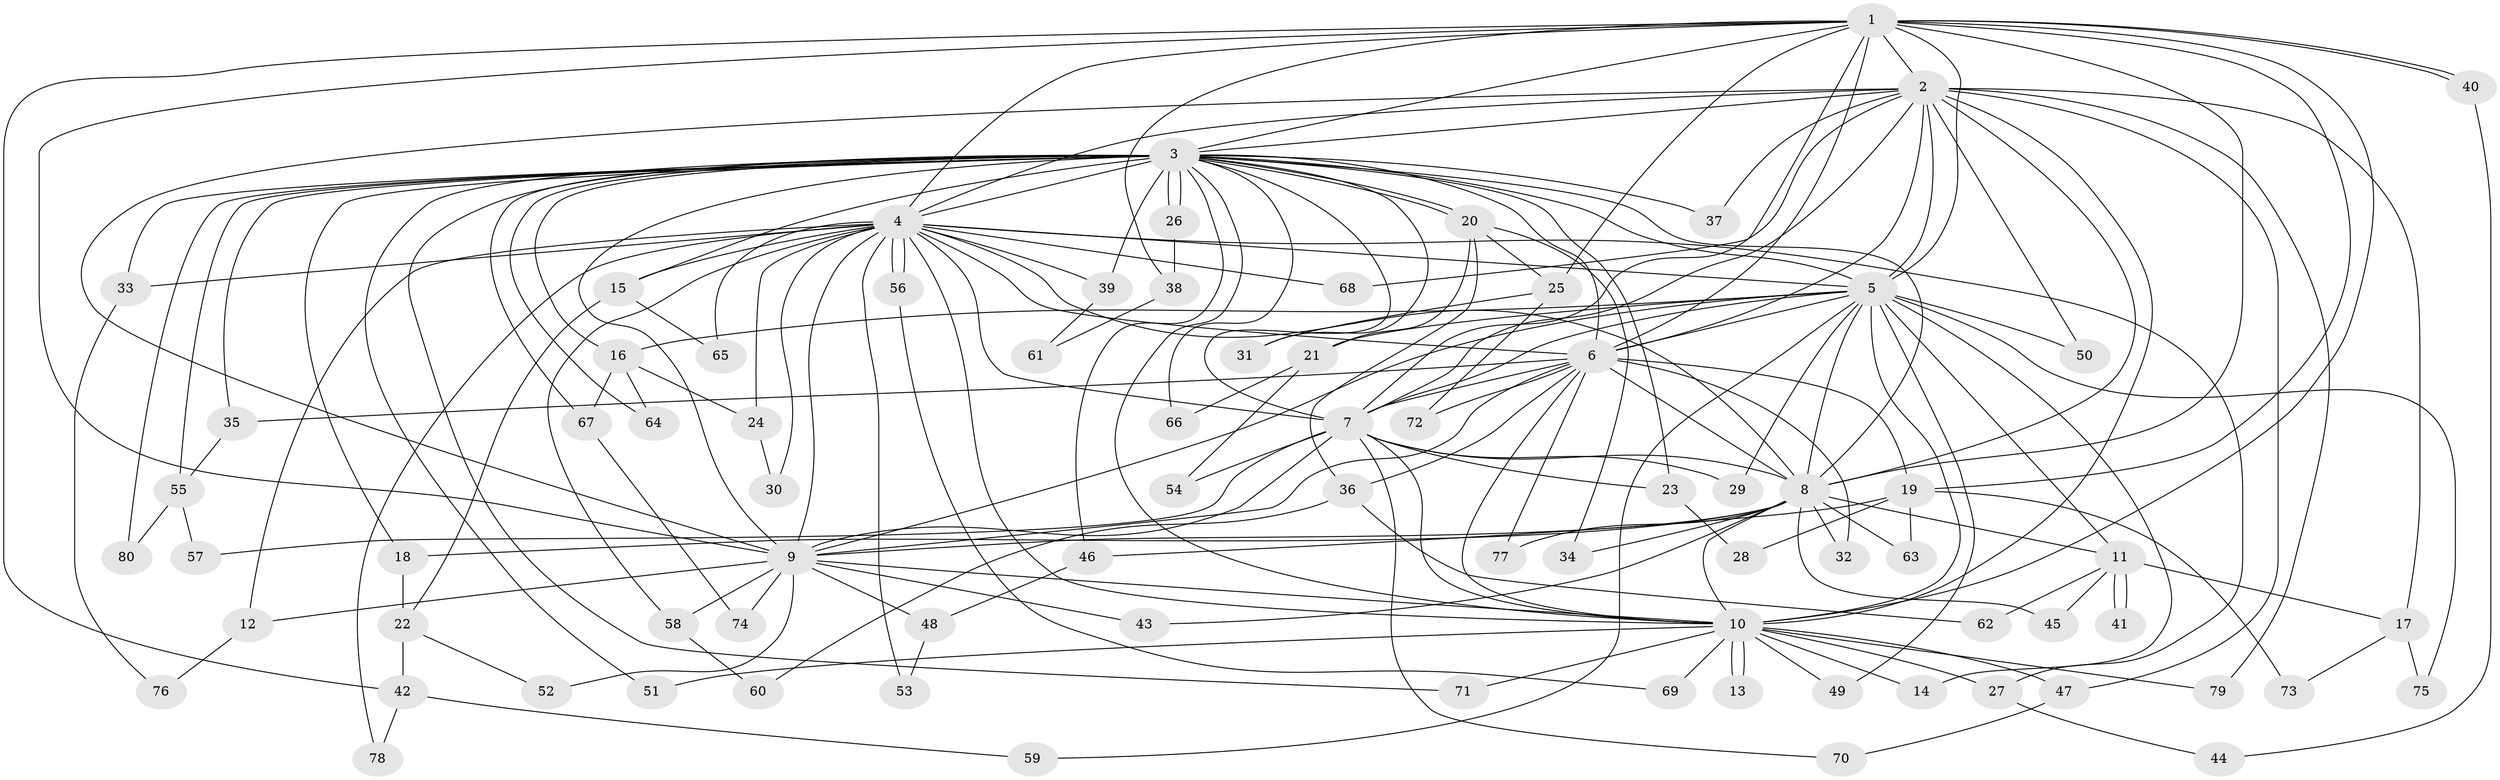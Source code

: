 // coarse degree distribution, {12: 0.04, 16: 0.02, 24: 0.02, 17: 0.04, 11: 0.02, 15: 0.02, 6: 0.02, 3: 0.1, 1: 0.06, 2: 0.44, 8: 0.02, 5: 0.06, 4: 0.12, 7: 0.02}
// Generated by graph-tools (version 1.1) at 2025/49/03/04/25 22:49:43]
// undirected, 80 vertices, 185 edges
graph export_dot {
  node [color=gray90,style=filled];
  1;
  2;
  3;
  4;
  5;
  6;
  7;
  8;
  9;
  10;
  11;
  12;
  13;
  14;
  15;
  16;
  17;
  18;
  19;
  20;
  21;
  22;
  23;
  24;
  25;
  26;
  27;
  28;
  29;
  30;
  31;
  32;
  33;
  34;
  35;
  36;
  37;
  38;
  39;
  40;
  41;
  42;
  43;
  44;
  45;
  46;
  47;
  48;
  49;
  50;
  51;
  52;
  53;
  54;
  55;
  56;
  57;
  58;
  59;
  60;
  61;
  62;
  63;
  64;
  65;
  66;
  67;
  68;
  69;
  70;
  71;
  72;
  73;
  74;
  75;
  76;
  77;
  78;
  79;
  80;
  1 -- 2;
  1 -- 3;
  1 -- 4;
  1 -- 5;
  1 -- 6;
  1 -- 7;
  1 -- 8;
  1 -- 9;
  1 -- 10;
  1 -- 19;
  1 -- 25;
  1 -- 38;
  1 -- 40;
  1 -- 40;
  1 -- 42;
  2 -- 3;
  2 -- 4;
  2 -- 5;
  2 -- 6;
  2 -- 7;
  2 -- 8;
  2 -- 9;
  2 -- 10;
  2 -- 17;
  2 -- 37;
  2 -- 47;
  2 -- 50;
  2 -- 68;
  2 -- 79;
  3 -- 4;
  3 -- 5;
  3 -- 6;
  3 -- 7;
  3 -- 8;
  3 -- 9;
  3 -- 10;
  3 -- 15;
  3 -- 16;
  3 -- 18;
  3 -- 20;
  3 -- 20;
  3 -- 23;
  3 -- 26;
  3 -- 26;
  3 -- 31;
  3 -- 33;
  3 -- 35;
  3 -- 37;
  3 -- 39;
  3 -- 46;
  3 -- 51;
  3 -- 55;
  3 -- 64;
  3 -- 66;
  3 -- 67;
  3 -- 71;
  3 -- 80;
  4 -- 5;
  4 -- 6;
  4 -- 7;
  4 -- 8;
  4 -- 9;
  4 -- 10;
  4 -- 12;
  4 -- 15;
  4 -- 24;
  4 -- 27;
  4 -- 30;
  4 -- 33;
  4 -- 39;
  4 -- 53;
  4 -- 56;
  4 -- 56;
  4 -- 58;
  4 -- 65;
  4 -- 68;
  4 -- 78;
  5 -- 6;
  5 -- 7;
  5 -- 8;
  5 -- 9;
  5 -- 10;
  5 -- 11;
  5 -- 14;
  5 -- 16;
  5 -- 21;
  5 -- 29;
  5 -- 49;
  5 -- 50;
  5 -- 59;
  5 -- 75;
  6 -- 7;
  6 -- 8;
  6 -- 9;
  6 -- 10;
  6 -- 19;
  6 -- 32;
  6 -- 35;
  6 -- 36;
  6 -- 72;
  6 -- 77;
  7 -- 8;
  7 -- 9;
  7 -- 10;
  7 -- 23;
  7 -- 29;
  7 -- 54;
  7 -- 57;
  7 -- 70;
  8 -- 9;
  8 -- 10;
  8 -- 11;
  8 -- 18;
  8 -- 32;
  8 -- 34;
  8 -- 43;
  8 -- 45;
  8 -- 63;
  8 -- 77;
  9 -- 10;
  9 -- 12;
  9 -- 43;
  9 -- 48;
  9 -- 52;
  9 -- 58;
  9 -- 74;
  10 -- 13;
  10 -- 13;
  10 -- 14;
  10 -- 27;
  10 -- 47;
  10 -- 49;
  10 -- 51;
  10 -- 69;
  10 -- 71;
  10 -- 79;
  11 -- 17;
  11 -- 41;
  11 -- 41;
  11 -- 45;
  11 -- 62;
  12 -- 76;
  15 -- 22;
  15 -- 65;
  16 -- 24;
  16 -- 64;
  16 -- 67;
  17 -- 73;
  17 -- 75;
  18 -- 22;
  19 -- 28;
  19 -- 46;
  19 -- 63;
  19 -- 73;
  20 -- 21;
  20 -- 25;
  20 -- 34;
  20 -- 36;
  21 -- 54;
  21 -- 66;
  22 -- 42;
  22 -- 52;
  23 -- 28;
  24 -- 30;
  25 -- 31;
  25 -- 72;
  26 -- 38;
  27 -- 44;
  33 -- 76;
  35 -- 55;
  36 -- 60;
  36 -- 62;
  38 -- 61;
  39 -- 61;
  40 -- 44;
  42 -- 59;
  42 -- 78;
  46 -- 48;
  47 -- 70;
  48 -- 53;
  55 -- 57;
  55 -- 80;
  56 -- 69;
  58 -- 60;
  67 -- 74;
}
